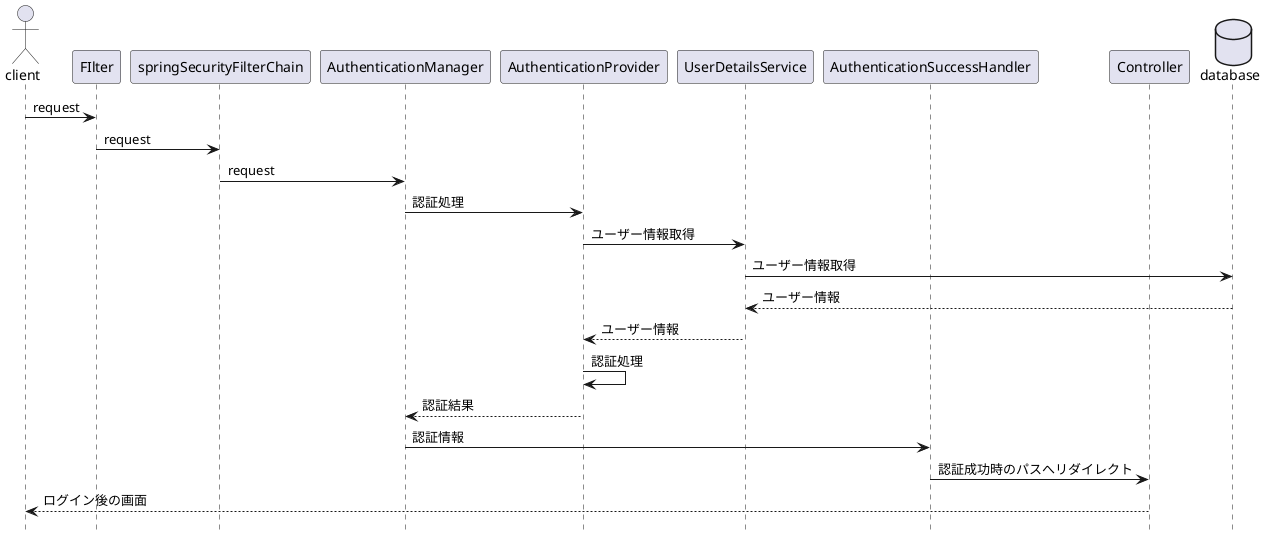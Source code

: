 @startuml
hide footbox

actor client

participant FIlter
participant springSecurityFilterChain
participant AuthenticationManager
participant AuthenticationProvider
participant UserDetailsService
participant AuthenticationSuccessHandler
participant Controller

database database


client -> FIlter:request
FIlter -> springSecurityFilterChain:request

springSecurityFilterChain -> AuthenticationManager:request
AuthenticationManager -> AuthenticationProvider:認証処理
AuthenticationProvider -> UserDetailsService:ユーザー情報取得
UserDetailsService -> database:ユーザー情報取得
database --> UserDetailsService:ユーザー情報
UserDetailsService --> AuthenticationProvider:ユーザー情報
AuthenticationProvider -> AuthenticationProvider:認証処理
AuthenticationProvider --> AuthenticationManager:認証結果
AuthenticationManager -> AuthenticationSuccessHandler:認証情報
AuthenticationSuccessHandler -> Controller:認証成功時のパスへリダイレクト
Controller --> client:ログイン後の画面
@enduml